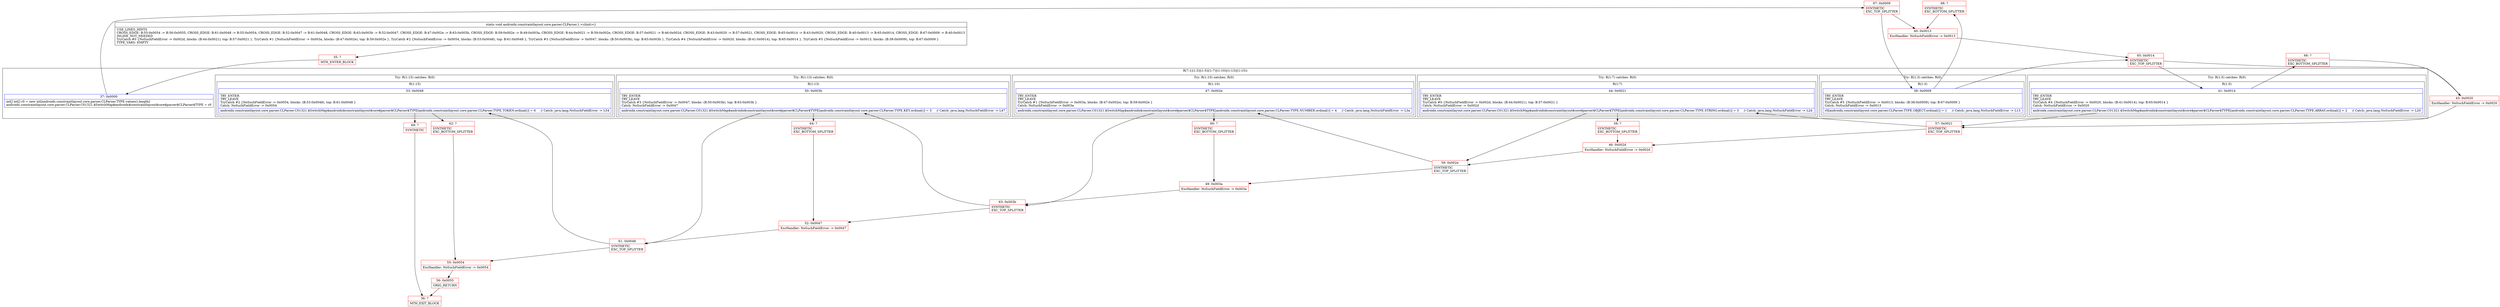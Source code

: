 digraph "CFG forandroidx.constraintlayout.core.parser.CLParser.1.\<clinit\>()V" {
subgraph cluster_Region_1435988441 {
label = "R(7:1|(1:3)|(1:5)|(1:7)|(1:10)|(1:13)|(1:15))";
node [shape=record,color=blue];
Node_37 [shape=record,label="{37\:\ 0x0000|int[] int[] r0 = new int[androidx.constraintlayout.core.parser.CLParser.TYPE.values().length]\landroidx.constraintlayout.core.parser.CLParser.C01321.$SwitchMap$androidx$constraintlayout$core$parser$CLParser$TYPE = r0\l}"];
subgraph cluster_TryCatchRegion_124576505 {
label = "Try: R(1:3) catches: R(0)";
node [shape=record,color=blue];
subgraph cluster_Region_1147266956 {
label = "R(1:3)";
node [shape=record,color=blue];
Node_38 [shape=record,label="{38\:\ 0x0009|TRY_ENTER\lTRY_LEAVE\lTryCatch #5 \{NoSuchFieldError \-\> 0x0013, blocks: (B:38:0x0009), top: B:67:0x0009 \}\lCatch: NoSuchFieldError \-\> 0x0013\l|r0[androidx.constraintlayout.core.parser.CLParser.TYPE.OBJECT.ordinal()] = 1     \/\/ Catch: java.lang.NoSuchFieldError \-\> L13\l}"];
}
subgraph cluster_Region_473972086 {
label = "R(0) | ExcHandler: NoSuchFieldError \-\> 0x0013\l";
node [shape=record,color=blue];
}
}
subgraph cluster_TryCatchRegion_688271338 {
label = "Try: R(1:5) catches: R(0)";
node [shape=record,color=blue];
subgraph cluster_Region_2077368262 {
label = "R(1:5)";
node [shape=record,color=blue];
Node_41 [shape=record,label="{41\:\ 0x0014|TRY_ENTER\lTRY_LEAVE\lTryCatch #4 \{NoSuchFieldError \-\> 0x0020, blocks: (B:41:0x0014), top: B:65:0x0014 \}\lCatch: NoSuchFieldError \-\> 0x0020\l|androidx.constraintlayout.core.parser.CLParser.C01321.$SwitchMap$androidx$constraintlayout$core$parser$CLParser$TYPE[androidx.constraintlayout.core.parser.CLParser.TYPE.ARRAY.ordinal()] = 2     \/\/ Catch: java.lang.NoSuchFieldError \-\> L20\l}"];
}
subgraph cluster_Region_466178415 {
label = "R(0) | ExcHandler: NoSuchFieldError \-\> 0x0020\l";
node [shape=record,color=blue];
}
}
subgraph cluster_TryCatchRegion_117400813 {
label = "Try: R(1:7) catches: R(0)";
node [shape=record,color=blue];
subgraph cluster_Region_513696423 {
label = "R(1:7)";
node [shape=record,color=blue];
Node_44 [shape=record,label="{44\:\ 0x0021|TRY_ENTER\lTRY_LEAVE\lTryCatch #0 \{NoSuchFieldError \-\> 0x002d, blocks: (B:44:0x0021), top: B:57:0x0021 \}\lCatch: NoSuchFieldError \-\> 0x002d\l|androidx.constraintlayout.core.parser.CLParser.C01321.$SwitchMap$androidx$constraintlayout$core$parser$CLParser$TYPE[androidx.constraintlayout.core.parser.CLParser.TYPE.STRING.ordinal()] = 3     \/\/ Catch: java.lang.NoSuchFieldError \-\> L2d\l}"];
}
subgraph cluster_Region_1977180829 {
label = "R(0) | ExcHandler: NoSuchFieldError \-\> 0x002d\l";
node [shape=record,color=blue];
}
}
subgraph cluster_TryCatchRegion_608831328 {
label = "Try: R(1:10) catches: R(0)";
node [shape=record,color=blue];
subgraph cluster_Region_1500497672 {
label = "R(1:10)";
node [shape=record,color=blue];
Node_47 [shape=record,label="{47\:\ 0x002e|TRY_ENTER\lTRY_LEAVE\lTryCatch #1 \{NoSuchFieldError \-\> 0x003a, blocks: (B:47:0x002e), top: B:59:0x002e \}\lCatch: NoSuchFieldError \-\> 0x003a\l|androidx.constraintlayout.core.parser.CLParser.C01321.$SwitchMap$androidx$constraintlayout$core$parser$CLParser$TYPE[androidx.constraintlayout.core.parser.CLParser.TYPE.NUMBER.ordinal()] = 4     \/\/ Catch: java.lang.NoSuchFieldError \-\> L3a\l}"];
}
subgraph cluster_Region_873012696 {
label = "R(0) | ExcHandler: NoSuchFieldError \-\> 0x003a\l";
node [shape=record,color=blue];
}
}
subgraph cluster_TryCatchRegion_175787086 {
label = "Try: R(1:13) catches: R(0)";
node [shape=record,color=blue];
subgraph cluster_Region_2130656102 {
label = "R(1:13)";
node [shape=record,color=blue];
Node_50 [shape=record,label="{50\:\ 0x003b|TRY_ENTER\lTRY_LEAVE\lTryCatch #3 \{NoSuchFieldError \-\> 0x0047, blocks: (B:50:0x003b), top: B:63:0x003b \}\lCatch: NoSuchFieldError \-\> 0x0047\l|androidx.constraintlayout.core.parser.CLParser.C01321.$SwitchMap$androidx$constraintlayout$core$parser$CLParser$TYPE[androidx.constraintlayout.core.parser.CLParser.TYPE.KEY.ordinal()] = 5     \/\/ Catch: java.lang.NoSuchFieldError \-\> L47\l}"];
}
subgraph cluster_Region_1502606390 {
label = "R(0) | ExcHandler: NoSuchFieldError \-\> 0x0047\l";
node [shape=record,color=blue];
}
}
subgraph cluster_TryCatchRegion_630510850 {
label = "Try: R(1:15) catches: R(0)";
node [shape=record,color=blue];
subgraph cluster_Region_2102719938 {
label = "R(1:15)";
node [shape=record,color=blue];
Node_53 [shape=record,label="{53\:\ 0x0048|TRY_ENTER\lTRY_LEAVE\lTryCatch #2 \{NoSuchFieldError \-\> 0x0054, blocks: (B:53:0x0048), top: B:61:0x0048 \}\lCatch: NoSuchFieldError \-\> 0x0054\l|androidx.constraintlayout.core.parser.CLParser.C01321.$SwitchMap$androidx$constraintlayout$core$parser$CLParser$TYPE[androidx.constraintlayout.core.parser.CLParser.TYPE.TOKEN.ordinal()] = 6     \/\/ Catch: java.lang.NoSuchFieldError \-\> L54\l}"];
}
subgraph cluster_Region_2054669573 {
label = "R(0) | ExcHandler: NoSuchFieldError \-\> 0x0054\l";
node [shape=record,color=blue];
}
}
}
subgraph cluster_Region_473972086 {
label = "R(0) | ExcHandler: NoSuchFieldError \-\> 0x0013\l";
node [shape=record,color=blue];
}
subgraph cluster_Region_466178415 {
label = "R(0) | ExcHandler: NoSuchFieldError \-\> 0x0020\l";
node [shape=record,color=blue];
}
subgraph cluster_Region_1977180829 {
label = "R(0) | ExcHandler: NoSuchFieldError \-\> 0x002d\l";
node [shape=record,color=blue];
}
subgraph cluster_Region_873012696 {
label = "R(0) | ExcHandler: NoSuchFieldError \-\> 0x003a\l";
node [shape=record,color=blue];
}
subgraph cluster_Region_1502606390 {
label = "R(0) | ExcHandler: NoSuchFieldError \-\> 0x0047\l";
node [shape=record,color=blue];
}
subgraph cluster_Region_2054669573 {
label = "R(0) | ExcHandler: NoSuchFieldError \-\> 0x0054\l";
node [shape=record,color=blue];
}
Node_35 [shape=record,color=red,label="{35\:\ ?|MTH_ENTER_BLOCK\l}"];
Node_67 [shape=record,color=red,label="{67\:\ 0x0009|SYNTHETIC\lEXC_TOP_SPLITTER\l}"];
Node_65 [shape=record,color=red,label="{65\:\ 0x0014|SYNTHETIC\lEXC_TOP_SPLITTER\l}"];
Node_57 [shape=record,color=red,label="{57\:\ 0x0021|SYNTHETIC\lEXC_TOP_SPLITTER\l}"];
Node_58 [shape=record,color=red,label="{58\:\ ?|SYNTHETIC\lEXC_BOTTOM_SPLITTER\l}"];
Node_59 [shape=record,color=red,label="{59\:\ 0x002e|SYNTHETIC\lEXC_TOP_SPLITTER\l}"];
Node_60 [shape=record,color=red,label="{60\:\ ?|SYNTHETIC\lEXC_BOTTOM_SPLITTER\l}"];
Node_63 [shape=record,color=red,label="{63\:\ 0x003b|SYNTHETIC\lEXC_TOP_SPLITTER\l}"];
Node_61 [shape=record,color=red,label="{61\:\ 0x0048|SYNTHETIC\lEXC_TOP_SPLITTER\l}"];
Node_62 [shape=record,color=red,label="{62\:\ ?|SYNTHETIC\lEXC_BOTTOM_SPLITTER\l}"];
Node_69 [shape=record,color=red,label="{69\:\ ?|SYNTHETIC\l}"];
Node_36 [shape=record,color=red,label="{36\:\ ?|MTH_EXIT_BLOCK\l}"];
Node_55 [shape=record,color=red,label="{55\:\ 0x0054|ExcHandler: NoSuchFieldError \-\> 0x0054\l}"];
Node_56 [shape=record,color=red,label="{56\:\ 0x0055|ORIG_RETURN\l}"];
Node_64 [shape=record,color=red,label="{64\:\ ?|SYNTHETIC\lEXC_BOTTOM_SPLITTER\l}"];
Node_52 [shape=record,color=red,label="{52\:\ 0x0047|ExcHandler: NoSuchFieldError \-\> 0x0047\l}"];
Node_49 [shape=record,color=red,label="{49\:\ 0x003a|ExcHandler: NoSuchFieldError \-\> 0x003a\l}"];
Node_46 [shape=record,color=red,label="{46\:\ 0x002d|ExcHandler: NoSuchFieldError \-\> 0x002d\l}"];
Node_66 [shape=record,color=red,label="{66\:\ ?|SYNTHETIC\lEXC_BOTTOM_SPLITTER\l}"];
Node_43 [shape=record,color=red,label="{43\:\ 0x0020|ExcHandler: NoSuchFieldError \-\> 0x0020\l}"];
Node_68 [shape=record,color=red,label="{68\:\ ?|SYNTHETIC\lEXC_BOTTOM_SPLITTER\l}"];
Node_40 [shape=record,color=red,label="{40\:\ 0x0013|ExcHandler: NoSuchFieldError \-\> 0x0013\l}"];
MethodNode[shape=record,label="{static void androidx.constraintlayout.core.parser.CLParser.1.\<clinit\>()  | USE_LINES_HINTS\lCROSS_EDGE: B:55:0x0054 \-\> B:56:0x0055, CROSS_EDGE: B:61:0x0048 \-\> B:55:0x0054, CROSS_EDGE: B:52:0x0047 \-\> B:61:0x0048, CROSS_EDGE: B:63:0x003b \-\> B:52:0x0047, CROSS_EDGE: B:47:0x002e \-\> B:63:0x003b, CROSS_EDGE: B:59:0x002e \-\> B:49:0x003a, CROSS_EDGE: B:44:0x0021 \-\> B:59:0x002e, CROSS_EDGE: B:57:0x0021 \-\> B:46:0x002d, CROSS_EDGE: B:43:0x0020 \-\> B:57:0x0021, CROSS_EDGE: B:65:0x0014 \-\> B:43:0x0020, CROSS_EDGE: B:40:0x0013 \-\> B:65:0x0014, CROSS_EDGE: B:67:0x0009 \-\> B:40:0x0013\lINLINE_NOT_NEEDED\lTryCatch #0 \{NoSuchFieldError \-\> 0x002d, blocks: (B:44:0x0021), top: B:57:0x0021 \}, TryCatch #1 \{NoSuchFieldError \-\> 0x003a, blocks: (B:47:0x002e), top: B:59:0x002e \}, TryCatch #2 \{NoSuchFieldError \-\> 0x0054, blocks: (B:53:0x0048), top: B:61:0x0048 \}, TryCatch #3 \{NoSuchFieldError \-\> 0x0047, blocks: (B:50:0x003b), top: B:63:0x003b \}, TryCatch #4 \{NoSuchFieldError \-\> 0x0020, blocks: (B:41:0x0014), top: B:65:0x0014 \}, TryCatch #5 \{NoSuchFieldError \-\> 0x0013, blocks: (B:38:0x0009), top: B:67:0x0009 \}\lTYPE_VARS: EMPTY\l}"];
MethodNode -> Node_35;Node_37 -> Node_67;
Node_38 -> Node_65;
Node_38 -> Node_68;
Node_41 -> Node_57;
Node_41 -> Node_66;
Node_44 -> Node_58;
Node_44 -> Node_59;
Node_47 -> Node_60;
Node_47 -> Node_63;
Node_50 -> Node_61;
Node_50 -> Node_64;
Node_53 -> Node_62;
Node_53 -> Node_69;
Node_35 -> Node_37;
Node_67 -> Node_38;
Node_67 -> Node_40;
Node_65 -> Node_41;
Node_65 -> Node_43;
Node_57 -> Node_44;
Node_57 -> Node_46;
Node_58 -> Node_46;
Node_59 -> Node_47;
Node_59 -> Node_49;
Node_60 -> Node_49;
Node_63 -> Node_50;
Node_63 -> Node_52;
Node_61 -> Node_53;
Node_61 -> Node_55;
Node_62 -> Node_55;
Node_69 -> Node_36;
Node_55 -> Node_56;
Node_56 -> Node_36;
Node_64 -> Node_52;
Node_52 -> Node_61;
Node_49 -> Node_63;
Node_46 -> Node_59;
Node_66 -> Node_43;
Node_43 -> Node_57;
Node_68 -> Node_40;
Node_40 -> Node_65;
}

